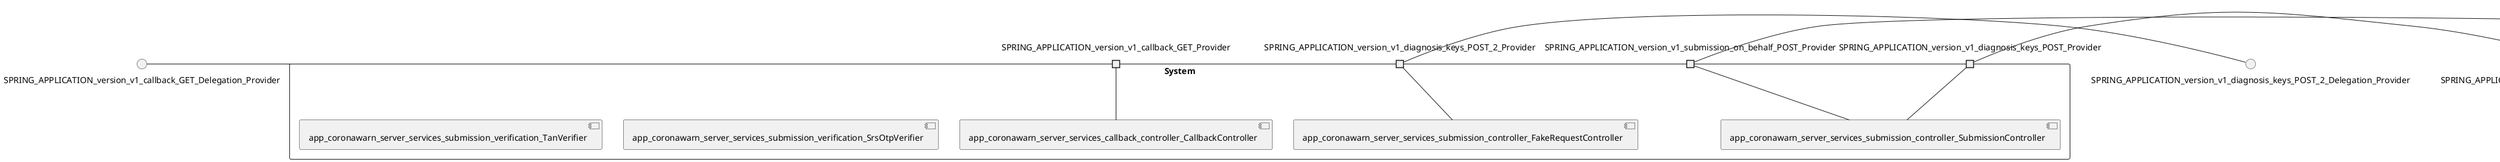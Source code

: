 @startuml
skinparam fixCircleLabelOverlapping true
skinparam componentStyle uml2
() SPRING_APPLICATION_version_v1_callback_GET_Delegation_Provider
() SPRING_APPLICATION_version_v1_diagnosis_keys_POST_2_Delegation_Provider
() SPRING_APPLICATION_version_v1_diagnosis_keys_POST_Delegation_Provider
() SPRING_APPLICATION_version_v1_submission_on_behalf_POST_Delegation_Provider
rectangle System {
[app_coronawarn_server_services_callback_controller_CallbackController] [[corona-warn-app-cwa-server.repository#_1hFV2la-Ee-p7MLsYyUevw]]
[app_coronawarn_server_services_submission_controller_FakeRequestController] [[corona-warn-app-cwa-server.repository#_1hFV2la-Ee-p7MLsYyUevw]]
[app_coronawarn_server_services_submission_controller_SubmissionController] [[corona-warn-app-cwa-server.repository#_1hFV2la-Ee-p7MLsYyUevw]]
[app_coronawarn_server_services_submission_verification_SrsOtpVerifier] [[corona-warn-app-cwa-server.repository#_1hFV2la-Ee-p7MLsYyUevw]]
[app_coronawarn_server_services_submission_verification_TanVerifier] [[corona-warn-app-cwa-server.repository#_1hFV2la-Ee-p7MLsYyUevw]]
port SPRING_APPLICATION_version_v1_callback_GET_Provider
SPRING_APPLICATION_version_v1_callback_GET_Delegation_Provider - SPRING_APPLICATION_version_v1_callback_GET_Provider
SPRING_APPLICATION_version_v1_callback_GET_Provider - [app_coronawarn_server_services_callback_controller_CallbackController]
port SPRING_APPLICATION_version_v1_diagnosis_keys_POST_2_Provider
SPRING_APPLICATION_version_v1_diagnosis_keys_POST_2_Delegation_Provider - SPRING_APPLICATION_version_v1_diagnosis_keys_POST_2_Provider
SPRING_APPLICATION_version_v1_diagnosis_keys_POST_2_Provider - [app_coronawarn_server_services_submission_controller_FakeRequestController]
port SPRING_APPLICATION_version_v1_diagnosis_keys_POST_Provider
SPRING_APPLICATION_version_v1_diagnosis_keys_POST_Delegation_Provider - SPRING_APPLICATION_version_v1_diagnosis_keys_POST_Provider
SPRING_APPLICATION_version_v1_diagnosis_keys_POST_Provider - [app_coronawarn_server_services_submission_controller_SubmissionController]
port SPRING_APPLICATION_version_v1_submission_on_behalf_POST_Provider
SPRING_APPLICATION_version_v1_submission_on_behalf_POST_Delegation_Provider - SPRING_APPLICATION_version_v1_submission_on_behalf_POST_Provider
SPRING_APPLICATION_version_v1_submission_on_behalf_POST_Provider - [app_coronawarn_server_services_submission_controller_SubmissionController]
}

@enduml
